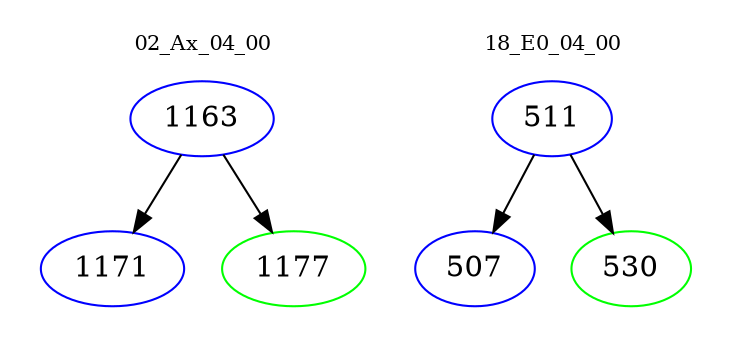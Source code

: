 digraph{
subgraph cluster_0 {
color = white
label = "02_Ax_04_00";
fontsize=10;
T0_1163 [label="1163", color="blue"]
T0_1163 -> T0_1171 [color="black"]
T0_1171 [label="1171", color="blue"]
T0_1163 -> T0_1177 [color="black"]
T0_1177 [label="1177", color="green"]
}
subgraph cluster_1 {
color = white
label = "18_E0_04_00";
fontsize=10;
T1_511 [label="511", color="blue"]
T1_511 -> T1_507 [color="black"]
T1_507 [label="507", color="blue"]
T1_511 -> T1_530 [color="black"]
T1_530 [label="530", color="green"]
}
}
